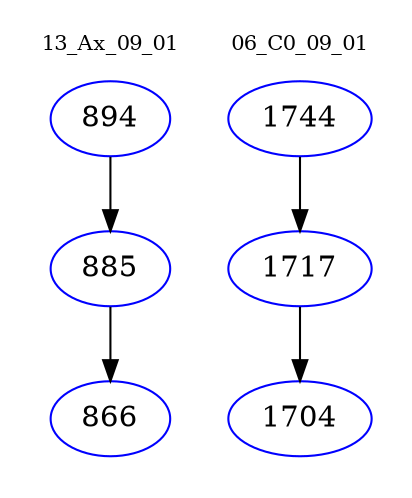 digraph{
subgraph cluster_0 {
color = white
label = "13_Ax_09_01";
fontsize=10;
T0_894 [label="894", color="blue"]
T0_894 -> T0_885 [color="black"]
T0_885 [label="885", color="blue"]
T0_885 -> T0_866 [color="black"]
T0_866 [label="866", color="blue"]
}
subgraph cluster_1 {
color = white
label = "06_C0_09_01";
fontsize=10;
T1_1744 [label="1744", color="blue"]
T1_1744 -> T1_1717 [color="black"]
T1_1717 [label="1717", color="blue"]
T1_1717 -> T1_1704 [color="black"]
T1_1704 [label="1704", color="blue"]
}
}
